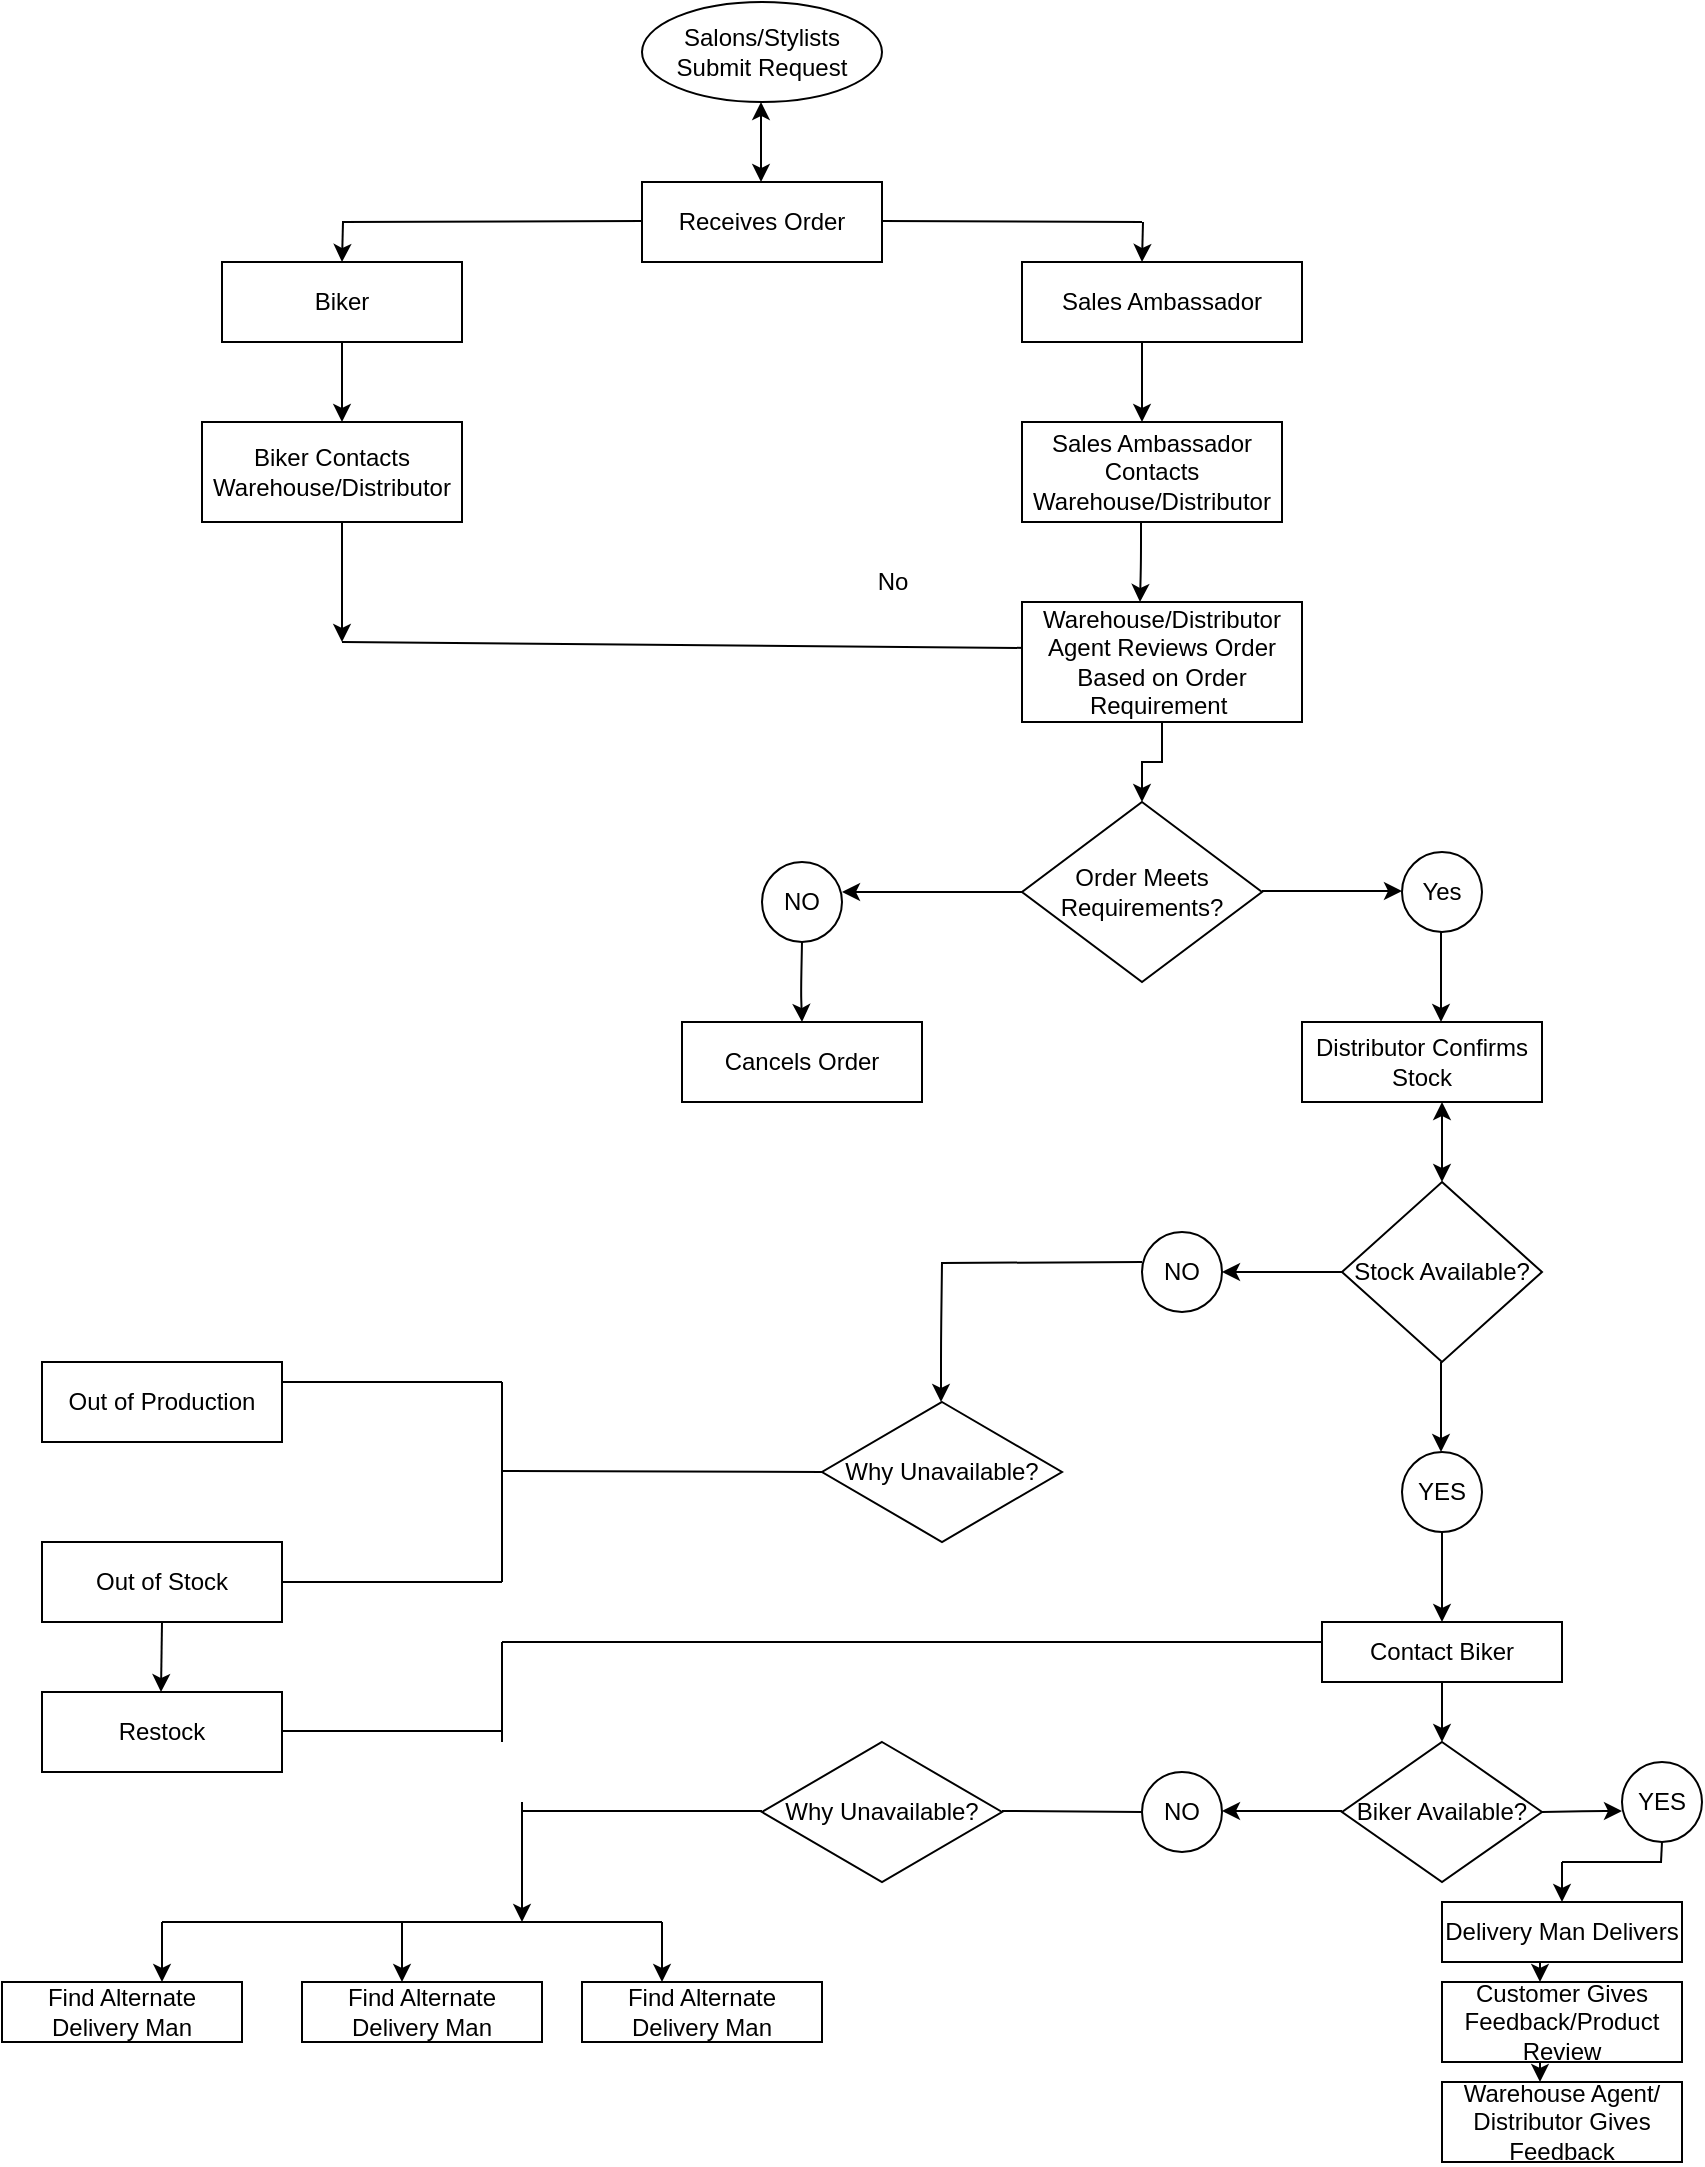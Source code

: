 <mxfile version="14.3.0" type="github">
  <diagram id="jetlYUwM8xzZm3v-0a-f" name="Page-1">
    <mxGraphModel dx="1718" dy="482" grid="1" gridSize="10" guides="1" tooltips="1" connect="1" arrows="1" fold="1" page="1" pageScale="1" pageWidth="850" pageHeight="1100" math="0" shadow="0">
      <root>
        <mxCell id="0" />
        <mxCell id="1" parent="0" />
        <mxCell id="9tz1jNqClA59w6YrsnFZ-1" value="Salons/Stylists Submit Request" style="ellipse;whiteSpace=wrap;html=1;" parent="1" vertex="1">
          <mxGeometry x="310" y="10" width="120" height="50" as="geometry" />
        </mxCell>
        <mxCell id="9tz1jNqClA59w6YrsnFZ-5" value="Receives Order" style="rounded=0;whiteSpace=wrap;html=1;" parent="1" vertex="1">
          <mxGeometry x="310" y="100" width="120" height="40" as="geometry" />
        </mxCell>
        <mxCell id="9tz1jNqClA59w6YrsnFZ-6" value="Sales Ambassador Contacts Warehouse/Distributor" style="rounded=0;whiteSpace=wrap;html=1;" parent="1" vertex="1">
          <mxGeometry x="500" y="220" width="130" height="50" as="geometry" />
        </mxCell>
        <mxCell id="9tz1jNqClA59w6YrsnFZ-14" value="" style="endArrow=none;html=1;entryX=0.014;entryY=0.383;entryDx=0;entryDy=0;entryPerimeter=0;" parent="1" edge="1" target="gg68wfgk_ePBJ8B2NXHD-7">
          <mxGeometry width="50" height="50" relative="1" as="geometry">
            <mxPoint x="160" y="330" as="sourcePoint" />
            <mxPoint x="245" y="330" as="targetPoint" />
          </mxGeometry>
        </mxCell>
        <mxCell id="9tz1jNqClA59w6YrsnFZ-16" value="Sales Ambassador" style="rounded=0;whiteSpace=wrap;html=1;" parent="1" vertex="1">
          <mxGeometry x="500" y="140" width="140" height="40" as="geometry" />
        </mxCell>
        <mxCell id="9tz1jNqClA59w6YrsnFZ-7" value="Order Meets Requirements?" style="rhombus;whiteSpace=wrap;html=1;" parent="1" vertex="1">
          <mxGeometry x="500" y="410" width="120" height="90" as="geometry" />
        </mxCell>
        <mxCell id="9tz1jNqClA59w6YrsnFZ-22" value="No" style="text;html=1;align=center;verticalAlign=middle;resizable=0;points=[];autosize=1;" parent="1" vertex="1">
          <mxGeometry x="420" y="290" width="30" height="20" as="geometry" />
        </mxCell>
        <mxCell id="9tz1jNqClA59w6YrsnFZ-31" value="Yes" style="ellipse;whiteSpace=wrap;html=1;aspect=fixed;" parent="1" vertex="1">
          <mxGeometry x="690" y="435" width="40" height="40" as="geometry" />
        </mxCell>
        <mxCell id="9tz1jNqClA59w6YrsnFZ-49" value="Out of Stock" style="rounded=0;whiteSpace=wrap;html=1;" parent="1" vertex="1">
          <mxGeometry x="10" y="780" width="120" height="40" as="geometry" />
        </mxCell>
        <mxCell id="9tz1jNqClA59w6YrsnFZ-50" value="Cancels Order" style="rounded=0;whiteSpace=wrap;html=1;" parent="1" vertex="1">
          <mxGeometry x="330" y="520" width="120" height="40" as="geometry" />
        </mxCell>
        <mxCell id="9tz1jNqClA59w6YrsnFZ-56" value="" style="endArrow=classic;startArrow=classic;html=1;" parent="1" edge="1">
          <mxGeometry width="50" height="50" relative="1" as="geometry">
            <mxPoint x="369.5" y="100" as="sourcePoint" />
            <mxPoint x="369.5" y="60" as="targetPoint" />
          </mxGeometry>
        </mxCell>
        <mxCell id="9tz1jNqClA59w6YrsnFZ-67" value="NO" style="ellipse;whiteSpace=wrap;html=1;aspect=fixed;" parent="1" vertex="1">
          <mxGeometry x="560" y="625" width="40" height="40" as="geometry" />
        </mxCell>
        <mxCell id="9tz1jNqClA59w6YrsnFZ-68" value="YES" style="ellipse;whiteSpace=wrap;html=1;aspect=fixed;" parent="1" vertex="1">
          <mxGeometry x="690" y="735" width="40" height="40" as="geometry" />
        </mxCell>
        <mxCell id="9tz1jNqClA59w6YrsnFZ-72" value="Delivery Man Delivers" style="rounded=0;whiteSpace=wrap;html=1;" parent="1" vertex="1">
          <mxGeometry x="710" y="960" width="120" height="30" as="geometry" />
        </mxCell>
        <mxCell id="9tz1jNqClA59w6YrsnFZ-73" value="Customer Gives Feedback/Product Review" style="rounded=0;whiteSpace=wrap;html=1;" parent="1" vertex="1">
          <mxGeometry x="710" y="1000" width="120" height="40" as="geometry" />
        </mxCell>
        <mxCell id="9tz1jNqClA59w6YrsnFZ-75" value="" style="endArrow=classic;html=1;" parent="1" edge="1">
          <mxGeometry width="50" height="50" relative="1" as="geometry">
            <mxPoint x="460" y="640" as="sourcePoint" />
            <mxPoint x="459.5" y="710" as="targetPoint" />
            <Array as="points">
              <mxPoint x="459.5" y="680" />
            </Array>
          </mxGeometry>
        </mxCell>
        <mxCell id="9tz1jNqClA59w6YrsnFZ-76" value="Warehouse Agent/ Distributor Gives Feedback" style="whiteSpace=wrap;html=1;" parent="1" vertex="1">
          <mxGeometry x="710" y="1050" width="120" height="40" as="geometry" />
        </mxCell>
        <mxCell id="9tz1jNqClA59w6YrsnFZ-79" value="Why Unavailable?" style="rhombus;whiteSpace=wrap;html=1;" parent="1" vertex="1">
          <mxGeometry x="400" y="710" width="120" height="70" as="geometry" />
        </mxCell>
        <mxCell id="9tz1jNqClA59w6YrsnFZ-94" value="Find Alternate Delivery Man" style="rounded=0;whiteSpace=wrap;html=1;" parent="1" vertex="1">
          <mxGeometry x="-10" y="1000" width="120" height="30" as="geometry" />
        </mxCell>
        <mxCell id="gg68wfgk_ePBJ8B2NXHD-1" value="Biker" style="rounded=0;whiteSpace=wrap;html=1;" vertex="1" parent="1">
          <mxGeometry x="100" y="140" width="120" height="40" as="geometry" />
        </mxCell>
        <mxCell id="gg68wfgk_ePBJ8B2NXHD-3" value="" style="endArrow=none;html=1;" edge="1" parent="1">
          <mxGeometry width="50" height="50" relative="1" as="geometry">
            <mxPoint x="160" y="120" as="sourcePoint" />
            <mxPoint x="310" y="119.5" as="targetPoint" />
          </mxGeometry>
        </mxCell>
        <mxCell id="gg68wfgk_ePBJ8B2NXHD-4" value="" style="endArrow=none;html=1;" edge="1" parent="1">
          <mxGeometry width="50" height="50" relative="1" as="geometry">
            <mxPoint x="430" y="119.5" as="sourcePoint" />
            <mxPoint x="560" y="120" as="targetPoint" />
          </mxGeometry>
        </mxCell>
        <mxCell id="gg68wfgk_ePBJ8B2NXHD-6" value="" style="endArrow=classic;html=1;" edge="1" parent="1">
          <mxGeometry width="50" height="50" relative="1" as="geometry">
            <mxPoint x="560.5" y="120" as="sourcePoint" />
            <mxPoint x="560" y="140" as="targetPoint" />
          </mxGeometry>
        </mxCell>
        <mxCell id="gg68wfgk_ePBJ8B2NXHD-39" value="" style="edgeStyle=orthogonalEdgeStyle;rounded=0;orthogonalLoop=1;jettySize=auto;html=1;" edge="1" parent="1" source="gg68wfgk_ePBJ8B2NXHD-7" target="9tz1jNqClA59w6YrsnFZ-7">
          <mxGeometry relative="1" as="geometry" />
        </mxCell>
        <mxCell id="gg68wfgk_ePBJ8B2NXHD-7" value="Warehouse/Distributor&lt;br&gt;Agent Reviews Order Based on Order Requirement&amp;nbsp;" style="rounded=0;whiteSpace=wrap;html=1;" vertex="1" parent="1">
          <mxGeometry x="500" y="310" width="140" height="60" as="geometry" />
        </mxCell>
        <mxCell id="gg68wfgk_ePBJ8B2NXHD-20" value="" style="endArrow=classic;html=1;exitX=1;exitY=0.5;exitDx=0;exitDy=0;" edge="1" parent="1">
          <mxGeometry width="50" height="50" relative="1" as="geometry">
            <mxPoint x="620" y="454.5" as="sourcePoint" />
            <mxPoint x="690" y="454.5" as="targetPoint" />
          </mxGeometry>
        </mxCell>
        <mxCell id="gg68wfgk_ePBJ8B2NXHD-21" value="" style="endArrow=classic;html=1;exitX=0;exitY=0.5;exitDx=0;exitDy=0;" edge="1" parent="1" source="9tz1jNqClA59w6YrsnFZ-7">
          <mxGeometry width="50" height="50" relative="1" as="geometry">
            <mxPoint x="440" y="400" as="sourcePoint" />
            <mxPoint x="410" y="455" as="targetPoint" />
          </mxGeometry>
        </mxCell>
        <mxCell id="gg68wfgk_ePBJ8B2NXHD-22" value="NO" style="ellipse;whiteSpace=wrap;html=1;aspect=fixed;" vertex="1" parent="1">
          <mxGeometry x="370" y="440" width="40" height="40" as="geometry" />
        </mxCell>
        <mxCell id="gg68wfgk_ePBJ8B2NXHD-23" value="" style="endArrow=classic;html=1;exitX=0.5;exitY=1;exitDx=0;exitDy=0;" edge="1" parent="1">
          <mxGeometry width="50" height="50" relative="1" as="geometry">
            <mxPoint x="709.5" y="475" as="sourcePoint" />
            <mxPoint x="709.5" y="520" as="targetPoint" />
          </mxGeometry>
        </mxCell>
        <mxCell id="gg68wfgk_ePBJ8B2NXHD-24" value="Distributor Confirms Stock" style="rounded=0;whiteSpace=wrap;html=1;" vertex="1" parent="1">
          <mxGeometry x="640" y="520" width="120" height="40" as="geometry" />
        </mxCell>
        <mxCell id="gg68wfgk_ePBJ8B2NXHD-25" value="" style="endArrow=classic;html=1;" edge="1" parent="1">
          <mxGeometry width="50" height="50" relative="1" as="geometry">
            <mxPoint x="390" y="480" as="sourcePoint" />
            <mxPoint x="390" y="520" as="targetPoint" />
            <Array as="points">
              <mxPoint x="389.5" y="505" />
            </Array>
          </mxGeometry>
        </mxCell>
        <mxCell id="gg68wfgk_ePBJ8B2NXHD-26" value="Stock Available?" style="rhombus;whiteSpace=wrap;html=1;" vertex="1" parent="1">
          <mxGeometry x="660" y="600" width="100" height="90" as="geometry" />
        </mxCell>
        <mxCell id="gg68wfgk_ePBJ8B2NXHD-27" value="" style="endArrow=classic;startArrow=classic;html=1;" edge="1" parent="1">
          <mxGeometry width="50" height="50" relative="1" as="geometry">
            <mxPoint x="710" y="600" as="sourcePoint" />
            <mxPoint x="710" y="560" as="targetPoint" />
            <Array as="points" />
          </mxGeometry>
        </mxCell>
        <mxCell id="gg68wfgk_ePBJ8B2NXHD-28" value="" style="endArrow=classic;html=1;exitX=0.5;exitY=1;exitDx=0;exitDy=0;" edge="1" parent="1">
          <mxGeometry width="50" height="50" relative="1" as="geometry">
            <mxPoint x="709.5" y="690" as="sourcePoint" />
            <mxPoint x="709.5" y="735" as="targetPoint" />
          </mxGeometry>
        </mxCell>
        <mxCell id="gg68wfgk_ePBJ8B2NXHD-29" value="" style="endArrow=classic;html=1;" edge="1" parent="1" source="gg68wfgk_ePBJ8B2NXHD-26">
          <mxGeometry width="50" height="50" relative="1" as="geometry">
            <mxPoint x="630" y="645" as="sourcePoint" />
            <mxPoint x="600" y="645" as="targetPoint" />
          </mxGeometry>
        </mxCell>
        <mxCell id="gg68wfgk_ePBJ8B2NXHD-30" value="" style="endArrow=none;html=1;" edge="1" parent="1">
          <mxGeometry width="50" height="50" relative="1" as="geometry">
            <mxPoint x="460" y="640.5" as="sourcePoint" />
            <mxPoint x="560" y="640" as="targetPoint" />
          </mxGeometry>
        </mxCell>
        <mxCell id="gg68wfgk_ePBJ8B2NXHD-31" value="Biker Contacts Warehouse/Distributor" style="rounded=0;whiteSpace=wrap;html=1;" vertex="1" parent="1">
          <mxGeometry x="90" y="220" width="130" height="50" as="geometry" />
        </mxCell>
        <mxCell id="gg68wfgk_ePBJ8B2NXHD-33" value="" style="endArrow=classic;html=1;" edge="1" parent="1">
          <mxGeometry width="50" height="50" relative="1" as="geometry">
            <mxPoint x="160.5" y="120" as="sourcePoint" />
            <mxPoint x="160" y="140" as="targetPoint" />
          </mxGeometry>
        </mxCell>
        <mxCell id="gg68wfgk_ePBJ8B2NXHD-34" value="" style="endArrow=classic;html=1;" edge="1" parent="1">
          <mxGeometry width="50" height="50" relative="1" as="geometry">
            <mxPoint x="160" y="270" as="sourcePoint" />
            <mxPoint x="160" y="330" as="targetPoint" />
          </mxGeometry>
        </mxCell>
        <mxCell id="gg68wfgk_ePBJ8B2NXHD-35" value="" style="endArrow=classic;html=1;" edge="1" parent="1">
          <mxGeometry width="50" height="50" relative="1" as="geometry">
            <mxPoint x="559.5" y="270" as="sourcePoint" />
            <mxPoint x="559" y="310" as="targetPoint" />
            <Array as="points">
              <mxPoint x="559.5" y="290" />
            </Array>
          </mxGeometry>
        </mxCell>
        <mxCell id="gg68wfgk_ePBJ8B2NXHD-38" value="" style="endArrow=classic;html=1;" edge="1" parent="1">
          <mxGeometry width="50" height="50" relative="1" as="geometry">
            <mxPoint x="560" y="180" as="sourcePoint" />
            <mxPoint x="560" y="220" as="targetPoint" />
          </mxGeometry>
        </mxCell>
        <mxCell id="gg68wfgk_ePBJ8B2NXHD-41" value="" style="endArrow=classic;html=1;" edge="1" parent="1">
          <mxGeometry width="50" height="50" relative="1" as="geometry">
            <mxPoint x="160" y="180" as="sourcePoint" />
            <mxPoint x="160" y="220" as="targetPoint" />
          </mxGeometry>
        </mxCell>
        <mxCell id="gg68wfgk_ePBJ8B2NXHD-42" value="" style="endArrow=classic;html=1;" edge="1" parent="1">
          <mxGeometry width="50" height="50" relative="1" as="geometry">
            <mxPoint x="710" y="775" as="sourcePoint" />
            <mxPoint x="710" y="820" as="targetPoint" />
          </mxGeometry>
        </mxCell>
        <mxCell id="gg68wfgk_ePBJ8B2NXHD-43" value="Contact Biker" style="rounded=0;whiteSpace=wrap;html=1;" vertex="1" parent="1">
          <mxGeometry x="650" y="820" width="120" height="30" as="geometry" />
        </mxCell>
        <mxCell id="gg68wfgk_ePBJ8B2NXHD-62" value="Biker Available?" style="rhombus;whiteSpace=wrap;html=1;" vertex="1" parent="1">
          <mxGeometry x="660" y="880" width="100" height="70" as="geometry" />
        </mxCell>
        <mxCell id="gg68wfgk_ePBJ8B2NXHD-63" value="" style="endArrow=classic;html=1;" edge="1" parent="1">
          <mxGeometry width="50" height="50" relative="1" as="geometry">
            <mxPoint x="710" y="850" as="sourcePoint" />
            <mxPoint x="710" y="880" as="targetPoint" />
          </mxGeometry>
        </mxCell>
        <mxCell id="gg68wfgk_ePBJ8B2NXHD-64" value="NO" style="ellipse;whiteSpace=wrap;html=1;aspect=fixed;" vertex="1" parent="1">
          <mxGeometry x="560" y="895" width="40" height="40" as="geometry" />
        </mxCell>
        <mxCell id="gg68wfgk_ePBJ8B2NXHD-65" value="" style="endArrow=classic;html=1;" edge="1" parent="1">
          <mxGeometry width="50" height="50" relative="1" as="geometry">
            <mxPoint x="660" y="914.5" as="sourcePoint" />
            <mxPoint x="600" y="914.5" as="targetPoint" />
          </mxGeometry>
        </mxCell>
        <mxCell id="gg68wfgk_ePBJ8B2NXHD-66" value="YES" style="ellipse;whiteSpace=wrap;html=1;aspect=fixed;" vertex="1" parent="1">
          <mxGeometry x="800" y="890" width="40" height="40" as="geometry" />
        </mxCell>
        <mxCell id="gg68wfgk_ePBJ8B2NXHD-68" value="" style="endArrow=classic;html=1;" edge="1" parent="1">
          <mxGeometry width="50" height="50" relative="1" as="geometry">
            <mxPoint x="760" y="915" as="sourcePoint" />
            <mxPoint x="800" y="914.5" as="targetPoint" />
            <Array as="points">
              <mxPoint x="790" y="914.5" />
            </Array>
          </mxGeometry>
        </mxCell>
        <mxCell id="gg68wfgk_ePBJ8B2NXHD-71" value="" style="endArrow=classic;html=1;" edge="1" parent="1">
          <mxGeometry width="50" height="50" relative="1" as="geometry">
            <mxPoint x="770" y="940" as="sourcePoint" />
            <mxPoint x="770" y="960" as="targetPoint" />
          </mxGeometry>
        </mxCell>
        <mxCell id="gg68wfgk_ePBJ8B2NXHD-73" value="" style="endArrow=classic;html=1;" edge="1" parent="1">
          <mxGeometry width="50" height="50" relative="1" as="geometry">
            <mxPoint x="759" y="990" as="sourcePoint" />
            <mxPoint x="759" y="1000" as="targetPoint" />
          </mxGeometry>
        </mxCell>
        <mxCell id="gg68wfgk_ePBJ8B2NXHD-76" value="" style="endArrow=classic;html=1;" edge="1" parent="1">
          <mxGeometry width="50" height="50" relative="1" as="geometry">
            <mxPoint x="759" y="1040" as="sourcePoint" />
            <mxPoint x="759" y="1050" as="targetPoint" />
          </mxGeometry>
        </mxCell>
        <mxCell id="gg68wfgk_ePBJ8B2NXHD-77" value="" style="endArrow=none;html=1;" edge="1" parent="1">
          <mxGeometry width="50" height="50" relative="1" as="geometry">
            <mxPoint x="770" y="940" as="sourcePoint" />
            <mxPoint x="820" y="940" as="targetPoint" />
          </mxGeometry>
        </mxCell>
        <mxCell id="gg68wfgk_ePBJ8B2NXHD-78" value="" style="endArrow=none;html=1;" edge="1" parent="1">
          <mxGeometry width="50" height="50" relative="1" as="geometry">
            <mxPoint x="819.5" y="940" as="sourcePoint" />
            <mxPoint x="820" y="930" as="targetPoint" />
            <Array as="points">
              <mxPoint x="819.5" y="940" />
            </Array>
          </mxGeometry>
        </mxCell>
        <mxCell id="gg68wfgk_ePBJ8B2NXHD-79" value="Why Unavailable?" style="rhombus;whiteSpace=wrap;html=1;" vertex="1" parent="1">
          <mxGeometry x="370" y="880" width="120" height="70" as="geometry" />
        </mxCell>
        <mxCell id="gg68wfgk_ePBJ8B2NXHD-81" value="" style="endArrow=none;html=1;" edge="1" parent="1">
          <mxGeometry width="50" height="50" relative="1" as="geometry">
            <mxPoint x="250" y="914.5" as="sourcePoint" />
            <mxPoint x="370" y="914.5" as="targetPoint" />
          </mxGeometry>
        </mxCell>
        <mxCell id="gg68wfgk_ePBJ8B2NXHD-82" value="" style="endArrow=classic;html=1;" edge="1" parent="1">
          <mxGeometry width="50" height="50" relative="1" as="geometry">
            <mxPoint x="250" y="910" as="sourcePoint" />
            <mxPoint x="250" y="970" as="targetPoint" />
          </mxGeometry>
        </mxCell>
        <mxCell id="gg68wfgk_ePBJ8B2NXHD-84" value="" style="endArrow=none;html=1;entryX=0;entryY=0.5;entryDx=0;entryDy=0;" edge="1" parent="1" target="gg68wfgk_ePBJ8B2NXHD-64">
          <mxGeometry width="50" height="50" relative="1" as="geometry">
            <mxPoint x="490" y="914.5" as="sourcePoint" />
            <mxPoint x="550" y="914.5" as="targetPoint" />
          </mxGeometry>
        </mxCell>
        <mxCell id="gg68wfgk_ePBJ8B2NXHD-85" value="" style="endArrow=none;html=1;" edge="1" parent="1">
          <mxGeometry width="50" height="50" relative="1" as="geometry">
            <mxPoint x="70" y="970" as="sourcePoint" />
            <mxPoint x="320" y="970" as="targetPoint" />
          </mxGeometry>
        </mxCell>
        <mxCell id="gg68wfgk_ePBJ8B2NXHD-86" value="Find Alternate Delivery Man" style="rounded=0;whiteSpace=wrap;html=1;" vertex="1" parent="1">
          <mxGeometry x="140" y="1000" width="120" height="30" as="geometry" />
        </mxCell>
        <mxCell id="gg68wfgk_ePBJ8B2NXHD-87" value="Find Alternate Delivery Man" style="rounded=0;whiteSpace=wrap;html=1;" vertex="1" parent="1">
          <mxGeometry x="280" y="1000" width="120" height="30" as="geometry" />
        </mxCell>
        <mxCell id="gg68wfgk_ePBJ8B2NXHD-89" value="" style="endArrow=classic;html=1;" edge="1" parent="1">
          <mxGeometry width="50" height="50" relative="1" as="geometry">
            <mxPoint x="190" y="970" as="sourcePoint" />
            <mxPoint x="190" y="1000" as="targetPoint" />
          </mxGeometry>
        </mxCell>
        <mxCell id="gg68wfgk_ePBJ8B2NXHD-90" value="" style="endArrow=classic;html=1;" edge="1" parent="1">
          <mxGeometry width="50" height="50" relative="1" as="geometry">
            <mxPoint x="320" y="970" as="sourcePoint" />
            <mxPoint x="320" y="1000" as="targetPoint" />
          </mxGeometry>
        </mxCell>
        <mxCell id="gg68wfgk_ePBJ8B2NXHD-91" value="" style="endArrow=classic;html=1;" edge="1" parent="1">
          <mxGeometry width="50" height="50" relative="1" as="geometry">
            <mxPoint x="70" y="970" as="sourcePoint" />
            <mxPoint x="70" y="1000" as="targetPoint" />
          </mxGeometry>
        </mxCell>
        <mxCell id="gg68wfgk_ePBJ8B2NXHD-93" value="" style="endArrow=none;html=1;entryX=0;entryY=0.5;entryDx=0;entryDy=0;" edge="1" parent="1" target="9tz1jNqClA59w6YrsnFZ-79">
          <mxGeometry width="50" height="50" relative="1" as="geometry">
            <mxPoint x="240" y="744.5" as="sourcePoint" />
            <mxPoint x="390" y="744.5" as="targetPoint" />
          </mxGeometry>
        </mxCell>
        <mxCell id="gg68wfgk_ePBJ8B2NXHD-96" style="edgeStyle=orthogonalEdgeStyle;rounded=0;orthogonalLoop=1;jettySize=auto;html=1;exitX=0.5;exitY=1;exitDx=0;exitDy=0;" edge="1" parent="1">
          <mxGeometry relative="1" as="geometry">
            <mxPoint x="165" y="640" as="sourcePoint" />
            <mxPoint x="165" y="640" as="targetPoint" />
          </mxGeometry>
        </mxCell>
        <mxCell id="gg68wfgk_ePBJ8B2NXHD-97" value="" style="endArrow=none;html=1;" edge="1" parent="1">
          <mxGeometry width="50" height="50" relative="1" as="geometry">
            <mxPoint x="240" y="800" as="sourcePoint" />
            <mxPoint x="240" y="700" as="targetPoint" />
          </mxGeometry>
        </mxCell>
        <mxCell id="gg68wfgk_ePBJ8B2NXHD-98" value="" style="endArrow=none;html=1;" edge="1" parent="1">
          <mxGeometry width="50" height="50" relative="1" as="geometry">
            <mxPoint x="130" y="700" as="sourcePoint" />
            <mxPoint x="240" y="700" as="targetPoint" />
          </mxGeometry>
        </mxCell>
        <mxCell id="gg68wfgk_ePBJ8B2NXHD-99" value="" style="endArrow=none;html=1;" edge="1" parent="1">
          <mxGeometry width="50" height="50" relative="1" as="geometry">
            <mxPoint x="130" y="800" as="sourcePoint" />
            <mxPoint x="240" y="800" as="targetPoint" />
          </mxGeometry>
        </mxCell>
        <mxCell id="gg68wfgk_ePBJ8B2NXHD-100" value="Out of Production" style="rounded=0;whiteSpace=wrap;html=1;" vertex="1" parent="1">
          <mxGeometry x="10" y="690" width="120" height="40" as="geometry" />
        </mxCell>
        <mxCell id="gg68wfgk_ePBJ8B2NXHD-101" value="Restock" style="rounded=0;whiteSpace=wrap;html=1;" vertex="1" parent="1">
          <mxGeometry x="10" y="855" width="120" height="40" as="geometry" />
        </mxCell>
        <mxCell id="gg68wfgk_ePBJ8B2NXHD-102" value="" style="endArrow=none;html=1;" edge="1" parent="1">
          <mxGeometry width="50" height="50" relative="1" as="geometry">
            <mxPoint x="130" y="874.5" as="sourcePoint" />
            <mxPoint x="240" y="874.5" as="targetPoint" />
          </mxGeometry>
        </mxCell>
        <mxCell id="gg68wfgk_ePBJ8B2NXHD-103" value="" style="endArrow=none;html=1;" edge="1" parent="1">
          <mxGeometry width="50" height="50" relative="1" as="geometry">
            <mxPoint x="240" y="880" as="sourcePoint" />
            <mxPoint x="240" y="830" as="targetPoint" />
          </mxGeometry>
        </mxCell>
        <mxCell id="gg68wfgk_ePBJ8B2NXHD-104" value="" style="endArrow=none;html=1;" edge="1" parent="1">
          <mxGeometry width="50" height="50" relative="1" as="geometry">
            <mxPoint x="240" y="830" as="sourcePoint" />
            <mxPoint x="650" y="830" as="targetPoint" />
          </mxGeometry>
        </mxCell>
        <mxCell id="gg68wfgk_ePBJ8B2NXHD-105" value="" style="endArrow=classic;html=1;exitX=0.5;exitY=1;exitDx=0;exitDy=0;" edge="1" parent="1" source="9tz1jNqClA59w6YrsnFZ-49">
          <mxGeometry width="50" height="50" relative="1" as="geometry">
            <mxPoint x="70" y="825" as="sourcePoint" />
            <mxPoint x="69.5" y="855" as="targetPoint" />
          </mxGeometry>
        </mxCell>
      </root>
    </mxGraphModel>
  </diagram>
</mxfile>
